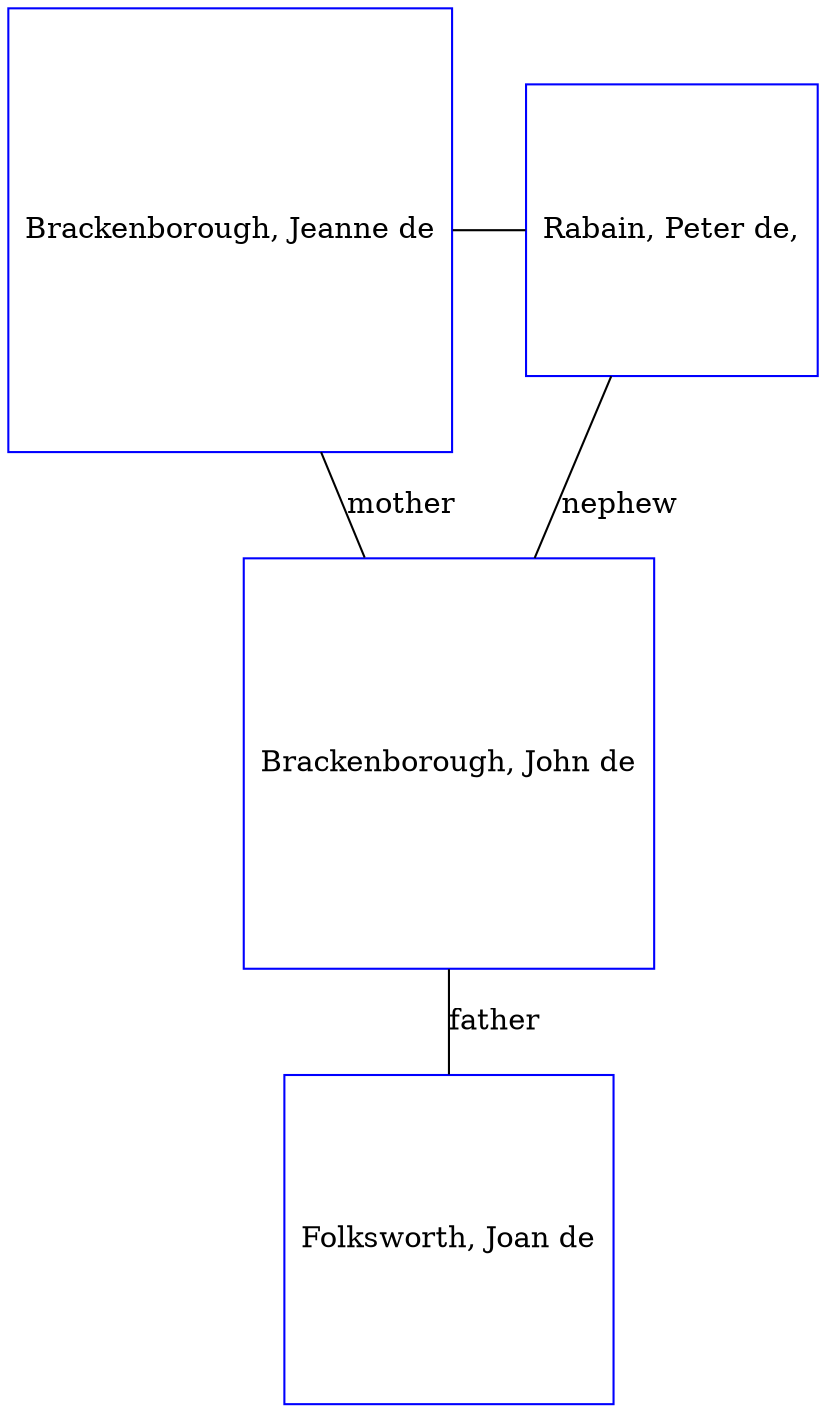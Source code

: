 digraph D {
    edge [dir=none];    node [shape=box];    "018447"   [label="Folksworth, Joan de", shape=box, regular=1, color="blue"] ;
"019419"   [label="Brackenborough, Jeanne de", shape=box, regular=1, color="blue"] ;
"005480"   [label="Rabain, Peter de,", shape=box, regular=1, color="blue"] ;
"018448"   [label="Brackenborough, John de", shape=box, regular=1, color="blue"] ;
{rank=same; 019419->005480};
018448->018447 [label="father",arrowsize=0.0]; 
005480->018448 [label="nephew", arrowsize=0.0]; 
019419->018448 [label="mother",arrowsize=0.0]; 
}